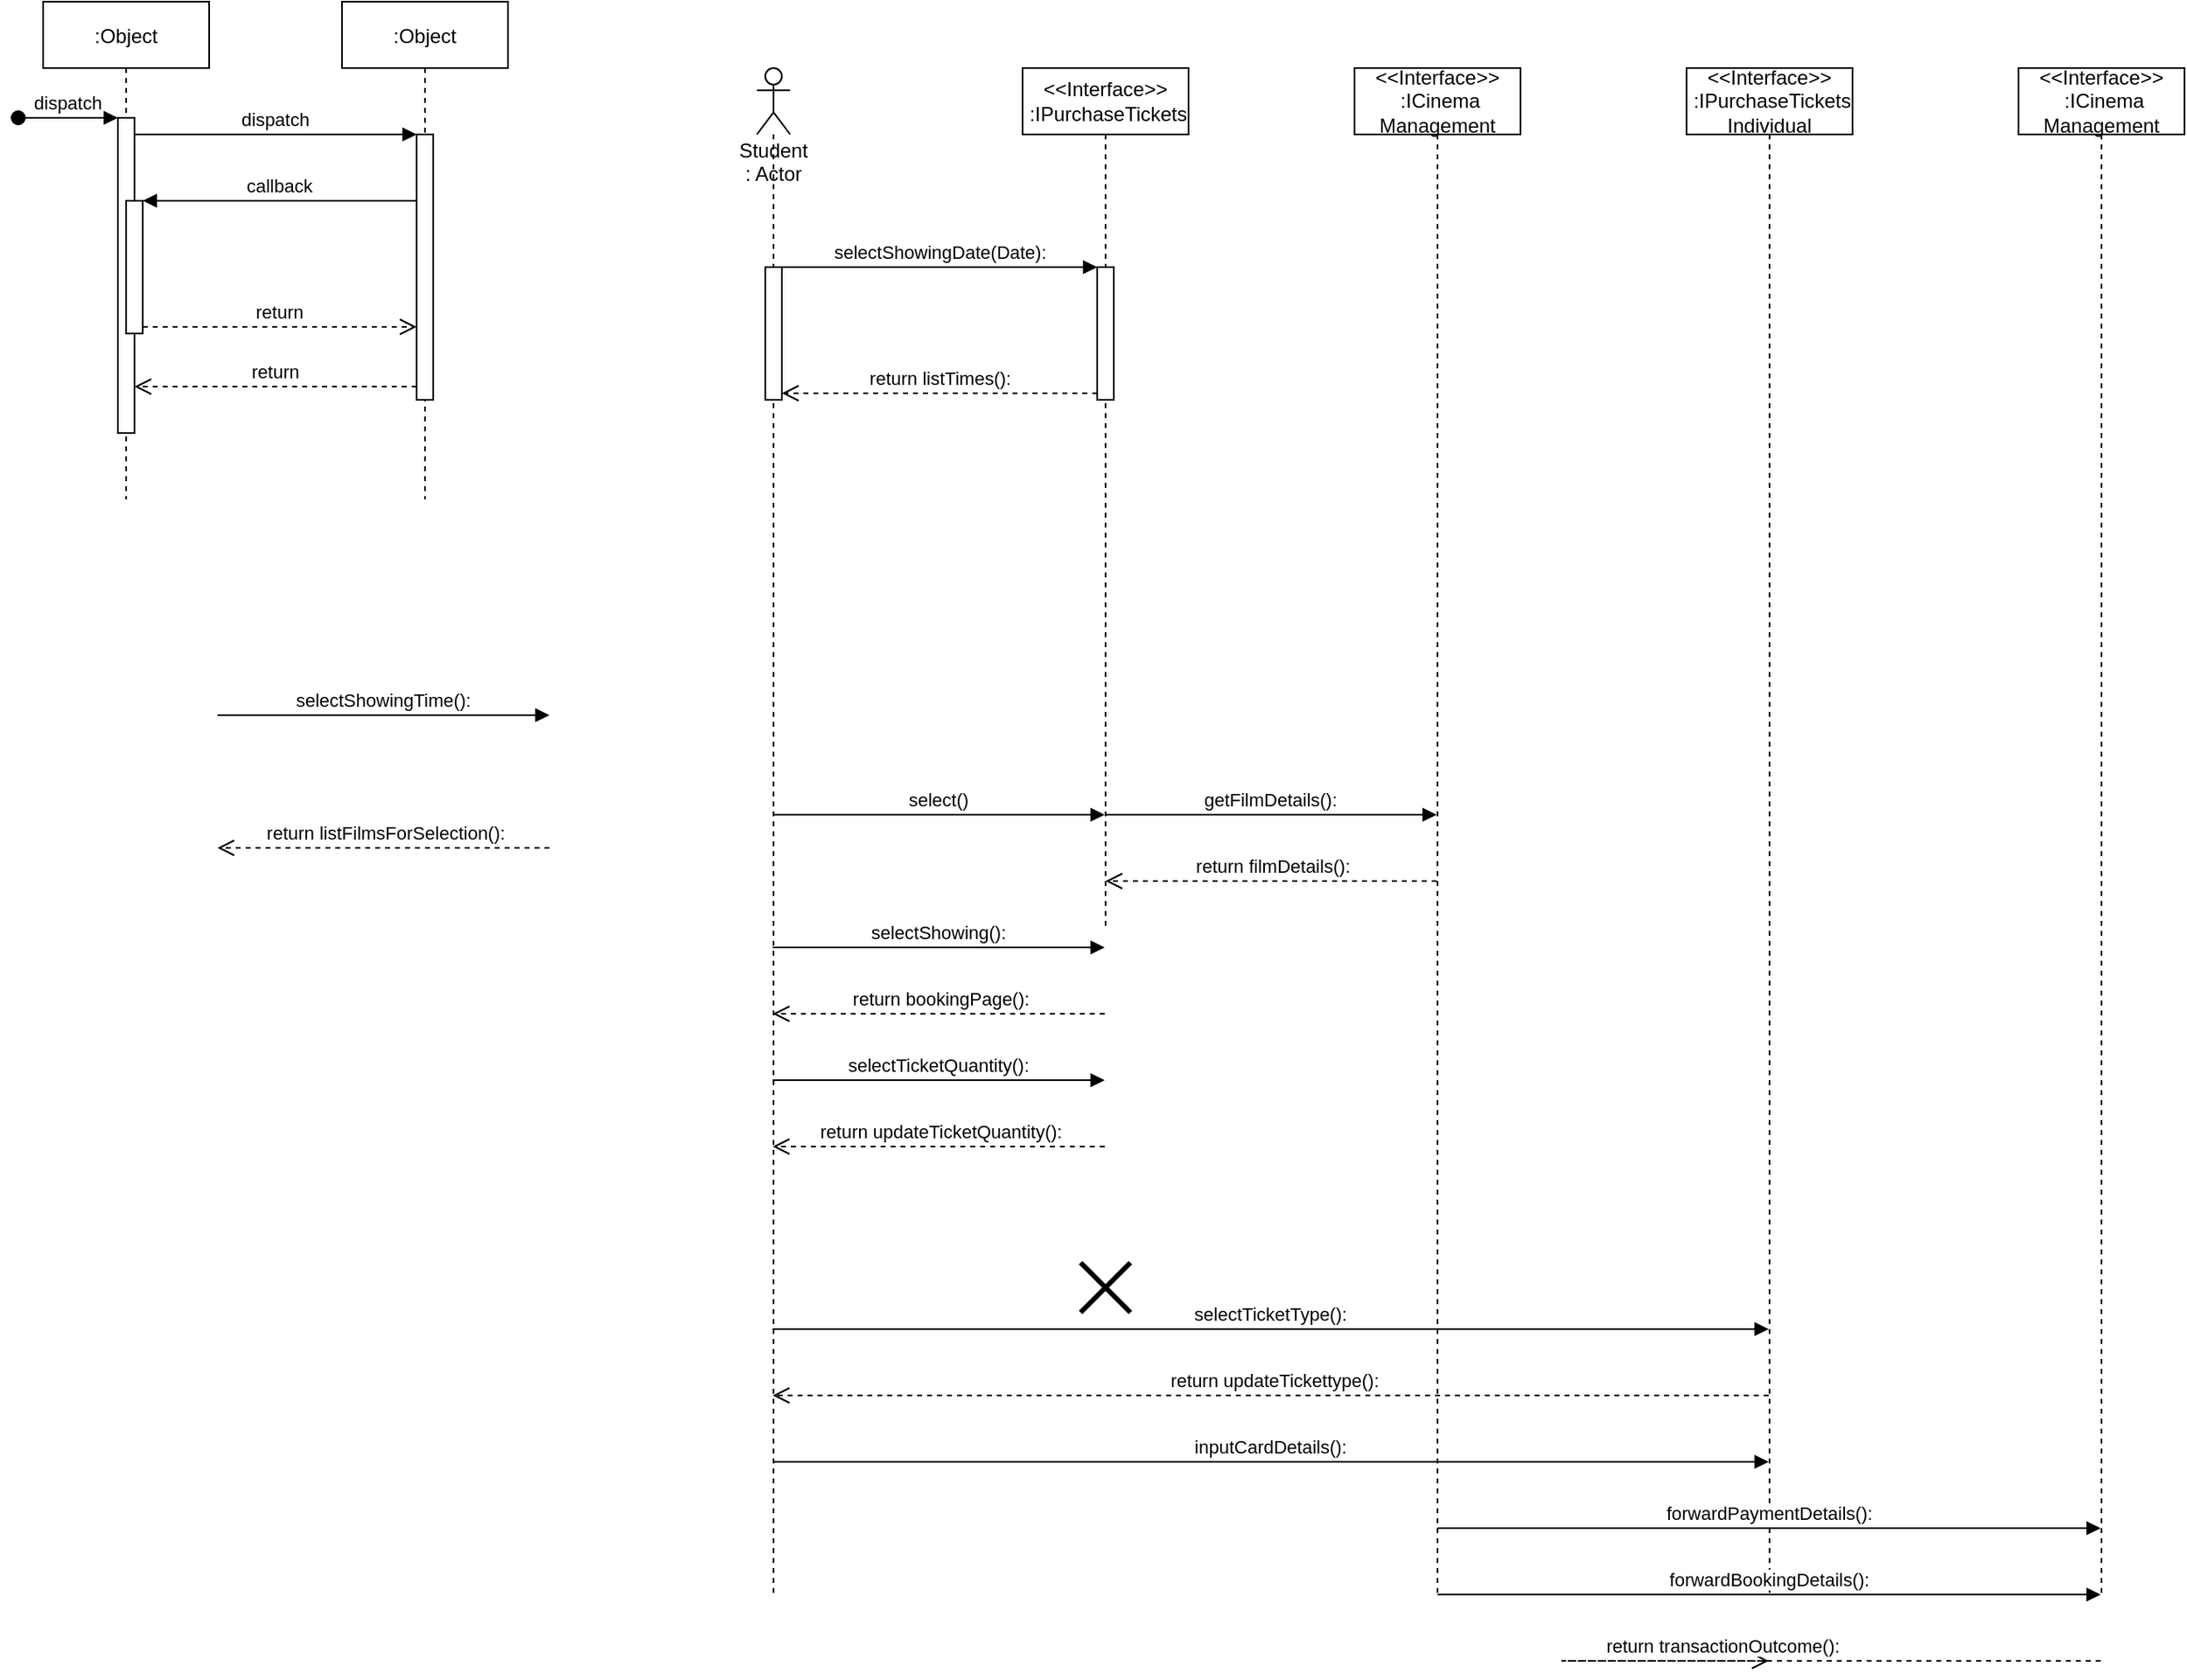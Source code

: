 <mxfile version="14.5.1" type="device"><diagram id="kgpKYQtTHZ0yAKxKKP6v" name="Page-1"><mxGraphModel dx="1422" dy="816" grid="1" gridSize="10" guides="1" tooltips="1" connect="1" arrows="1" fold="1" page="1" pageScale="1" pageWidth="850" pageHeight="1100" math="0" shadow="0"><root><mxCell id="0"/><mxCell id="1" parent="0"/><mxCell id="3nuBFxr9cyL0pnOWT2aG-1" value=":Object" style="shape=umlLifeline;perimeter=lifelinePerimeter;container=1;collapsible=0;recursiveResize=0;rounded=0;shadow=0;strokeWidth=1;" parent="1" vertex="1"><mxGeometry x="120" y="80" width="100" height="300" as="geometry"/></mxCell><mxCell id="3nuBFxr9cyL0pnOWT2aG-2" value="" style="points=[];perimeter=orthogonalPerimeter;rounded=0;shadow=0;strokeWidth=1;" parent="3nuBFxr9cyL0pnOWT2aG-1" vertex="1"><mxGeometry x="45" y="70" width="10" height="190" as="geometry"/></mxCell><mxCell id="3nuBFxr9cyL0pnOWT2aG-3" value="dispatch" style="verticalAlign=bottom;startArrow=oval;endArrow=block;startSize=8;shadow=0;strokeWidth=1;" parent="3nuBFxr9cyL0pnOWT2aG-1" target="3nuBFxr9cyL0pnOWT2aG-2" edge="1"><mxGeometry relative="1" as="geometry"><mxPoint x="-15" y="70" as="sourcePoint"/></mxGeometry></mxCell><mxCell id="3nuBFxr9cyL0pnOWT2aG-4" value="" style="points=[];perimeter=orthogonalPerimeter;rounded=0;shadow=0;strokeWidth=1;" parent="3nuBFxr9cyL0pnOWT2aG-1" vertex="1"><mxGeometry x="50" y="120" width="10" height="80" as="geometry"/></mxCell><mxCell id="3nuBFxr9cyL0pnOWT2aG-5" value=":Object" style="shape=umlLifeline;perimeter=lifelinePerimeter;container=1;collapsible=0;recursiveResize=0;rounded=0;shadow=0;strokeWidth=1;" parent="1" vertex="1"><mxGeometry x="300" y="80" width="100" height="300" as="geometry"/></mxCell><mxCell id="3nuBFxr9cyL0pnOWT2aG-6" value="" style="points=[];perimeter=orthogonalPerimeter;rounded=0;shadow=0;strokeWidth=1;" parent="3nuBFxr9cyL0pnOWT2aG-5" vertex="1"><mxGeometry x="45" y="80" width="10" height="160" as="geometry"/></mxCell><mxCell id="3nuBFxr9cyL0pnOWT2aG-7" value="return" style="verticalAlign=bottom;endArrow=open;dashed=1;endSize=8;exitX=0;exitY=0.95;shadow=0;strokeWidth=1;" parent="1" source="3nuBFxr9cyL0pnOWT2aG-6" target="3nuBFxr9cyL0pnOWT2aG-2" edge="1"><mxGeometry relative="1" as="geometry"><mxPoint x="275" y="236" as="targetPoint"/></mxGeometry></mxCell><mxCell id="3nuBFxr9cyL0pnOWT2aG-8" value="dispatch" style="verticalAlign=bottom;endArrow=block;entryX=0;entryY=0;shadow=0;strokeWidth=1;" parent="1" source="3nuBFxr9cyL0pnOWT2aG-2" target="3nuBFxr9cyL0pnOWT2aG-6" edge="1"><mxGeometry relative="1" as="geometry"><mxPoint x="275" y="160" as="sourcePoint"/></mxGeometry></mxCell><mxCell id="3nuBFxr9cyL0pnOWT2aG-9" value="callback" style="verticalAlign=bottom;endArrow=block;entryX=1;entryY=0;shadow=0;strokeWidth=1;" parent="1" source="3nuBFxr9cyL0pnOWT2aG-6" target="3nuBFxr9cyL0pnOWT2aG-4" edge="1"><mxGeometry relative="1" as="geometry"><mxPoint x="240" y="200" as="sourcePoint"/></mxGeometry></mxCell><mxCell id="3nuBFxr9cyL0pnOWT2aG-10" value="return" style="verticalAlign=bottom;endArrow=open;dashed=1;endSize=8;exitX=1;exitY=0.95;shadow=0;strokeWidth=1;" parent="1" source="3nuBFxr9cyL0pnOWT2aG-4" target="3nuBFxr9cyL0pnOWT2aG-6" edge="1"><mxGeometry relative="1" as="geometry"><mxPoint x="240" y="257" as="targetPoint"/></mxGeometry></mxCell><mxCell id="df7HUIhTzeubK4QGw2gJ-3" value="Student : Actor" style="shape=umlLifeline;participant=umlActor;perimeter=lifelinePerimeter;whiteSpace=wrap;html=1;container=1;collapsible=0;recursiveResize=0;verticalAlign=top;spacingTop=36;outlineConnect=0;" parent="1" vertex="1"><mxGeometry x="550" y="120" width="20" height="920" as="geometry"/></mxCell><mxCell id="df7HUIhTzeubK4QGw2gJ-4" value="&amp;lt;&amp;lt;Interface&amp;gt;&amp;gt;&lt;br&gt;&amp;nbsp;:IPurchaseTickets" style="shape=umlLifeline;perimeter=lifelinePerimeter;whiteSpace=wrap;html=1;container=1;collapsible=0;recursiveResize=0;outlineConnect=0;" parent="1" vertex="1"><mxGeometry x="710" y="120" width="100" height="520" as="geometry"/></mxCell><mxCell id="HV1nYg7N1yIMQTE1Vpit-14" value="" style="html=1;points=[];perimeter=orthogonalPerimeter;rounded=0;shadow=0;glass=0;sketch=0;strokeColor=#000000;fillColor=#ffffff;" vertex="1" parent="df7HUIhTzeubK4QGw2gJ-4"><mxGeometry x="45" y="120" width="10" height="80" as="geometry"/></mxCell><mxCell id="df7HUIhTzeubK4QGw2gJ-5" value="&amp;lt;&amp;lt;Interface&amp;gt;&amp;gt;&lt;br&gt;&amp;nbsp;:IPurchaseTickets&lt;br&gt;Individual" style="shape=umlLifeline;perimeter=lifelinePerimeter;whiteSpace=wrap;html=1;container=1;collapsible=0;recursiveResize=0;outlineConnect=0;noLabel=0;" parent="1" vertex="1"><mxGeometry x="1110" y="120" width="100" height="920" as="geometry"/></mxCell><mxCell id="df7HUIhTzeubK4QGw2gJ-9" value="selectShowingTime():" style="verticalAlign=bottom;endArrow=block;shadow=0;strokeWidth=1;" parent="1" edge="1"><mxGeometry relative="1" as="geometry"><mxPoint x="225" y="510" as="sourcePoint"/><mxPoint x="425" y="510" as="targetPoint"/><Array as="points"><mxPoint x="305.5" y="510"/></Array></mxGeometry></mxCell><mxCell id="df7HUIhTzeubK4QGw2gJ-10" value="return listFilmsForSelection():" style="verticalAlign=bottom;endArrow=open;dashed=1;endSize=8;shadow=0;strokeWidth=1;" parent="1" edge="1"><mxGeometry x="-0.005" relative="1" as="geometry"><mxPoint x="225" y="590" as="targetPoint"/><mxPoint x="425" y="590" as="sourcePoint"/><Array as="points"><mxPoint x="355.5" y="590"/></Array><mxPoint x="1" as="offset"/></mxGeometry></mxCell><mxCell id="df7HUIhTzeubK4QGw2gJ-11" value="getFilmDetails():" style="verticalAlign=bottom;endArrow=block;shadow=0;strokeWidth=1;" parent="1" edge="1"><mxGeometry relative="1" as="geometry"><mxPoint x="759.5" y="570" as="sourcePoint"/><mxPoint x="959.5" y="570" as="targetPoint"/><Array as="points"><mxPoint x="770" y="570"/></Array></mxGeometry></mxCell><mxCell id="df7HUIhTzeubK4QGw2gJ-12" value="return filmDetails():" style="verticalAlign=bottom;endArrow=open;dashed=1;endSize=8;shadow=0;strokeWidth=1;" parent="1" edge="1"><mxGeometry x="-0.005" relative="1" as="geometry"><mxPoint x="760" y="610" as="targetPoint"/><mxPoint x="959.5" y="610" as="sourcePoint"/><Array as="points"><mxPoint x="830" y="610"/></Array><mxPoint x="1" as="offset"/></mxGeometry></mxCell><mxCell id="df7HUIhTzeubK4QGw2gJ-13" value="&amp;lt;&amp;lt;Interface&amp;gt;&amp;gt;&lt;br&gt;&amp;nbsp;:ICinema&lt;br&gt;Management" style="shape=umlLifeline;perimeter=lifelinePerimeter;whiteSpace=wrap;html=1;container=1;collapsible=0;recursiveResize=0;outlineConnect=0;" parent="1" vertex="1"><mxGeometry x="910" y="120" width="100" height="920" as="geometry"/></mxCell><mxCell id="df7HUIhTzeubK4QGw2gJ-16" value="selectShowing():" style="verticalAlign=bottom;endArrow=block;shadow=0;strokeWidth=1;" parent="1" edge="1"><mxGeometry relative="1" as="geometry"><mxPoint x="559.5" y="650" as="sourcePoint"/><mxPoint x="759.5" y="650" as="targetPoint"/><Array as="points"><mxPoint x="670" y="650"/></Array></mxGeometry></mxCell><mxCell id="df7HUIhTzeubK4QGw2gJ-17" value="return bookingPage():" style="verticalAlign=bottom;endArrow=open;dashed=1;endSize=8;shadow=0;strokeWidth=1;" parent="1" edge="1"><mxGeometry x="-0.005" relative="1" as="geometry"><mxPoint x="559.5" y="690" as="targetPoint"/><mxPoint x="759.5" y="690" as="sourcePoint"/><Array as="points"><mxPoint x="710" y="690"/></Array><mxPoint x="1" as="offset"/></mxGeometry></mxCell><mxCell id="df7HUIhTzeubK4QGw2gJ-18" value="selectTicketQuantity():" style="verticalAlign=bottom;endArrow=block;shadow=0;strokeWidth=1;" parent="1" edge="1"><mxGeometry relative="1" as="geometry"><mxPoint x="559.5" y="730" as="sourcePoint"/><mxPoint x="759.5" y="730" as="targetPoint"/><Array as="points"><mxPoint x="680" y="730"/></Array></mxGeometry></mxCell><mxCell id="df7HUIhTzeubK4QGw2gJ-20" value="selectTicketType():" style="verticalAlign=bottom;endArrow=block;shadow=0;strokeWidth=1;" parent="1" edge="1"><mxGeometry relative="1" as="geometry"><mxPoint x="559.5" y="880" as="sourcePoint"/><mxPoint x="1159.5" y="880" as="targetPoint"/><Array as="points"><mxPoint x="690" y="880"/></Array></mxGeometry></mxCell><mxCell id="df7HUIhTzeubK4QGw2gJ-21" value="return updateTicketQuantity():" style="verticalAlign=bottom;endArrow=open;dashed=1;endSize=8;shadow=0;strokeWidth=1;" parent="1" edge="1"><mxGeometry x="-0.005" relative="1" as="geometry"><mxPoint x="559.5" y="770" as="targetPoint"/><mxPoint x="759.5" y="770" as="sourcePoint"/><Array as="points"><mxPoint x="730" y="770"/></Array><mxPoint x="1" as="offset"/></mxGeometry></mxCell><mxCell id="df7HUIhTzeubK4QGw2gJ-22" value="return updateTickettype():" style="verticalAlign=bottom;endArrow=open;dashed=1;endSize=8;shadow=0;strokeWidth=1;" parent="1" edge="1"><mxGeometry x="-0.005" relative="1" as="geometry"><mxPoint x="559.5" y="920" as="targetPoint"/><mxPoint x="1159.5" y="920" as="sourcePoint"/><Array as="points"><mxPoint x="740" y="920"/></Array><mxPoint x="1" as="offset"/></mxGeometry></mxCell><mxCell id="df7HUIhTzeubK4QGw2gJ-23" value="" style="shape=umlDestroy;whiteSpace=wrap;html=1;strokeWidth=3;" parent="1" vertex="1"><mxGeometry x="745" y="840" width="30" height="30" as="geometry"/></mxCell><mxCell id="df7HUIhTzeubK4QGw2gJ-26" value="return transactionOutcome():" style="verticalAlign=bottom;endArrow=open;dashed=1;endSize=8;shadow=0;strokeWidth=1;" parent="1" edge="1"><mxGeometry x="-0.005" relative="1" as="geometry"><mxPoint x="1159.5" y="1080" as="targetPoint"/><mxPoint x="1359.5" y="1080" as="sourcePoint"/><Array as="points"><mxPoint x="1030" y="1080"/></Array><mxPoint x="1" as="offset"/></mxGeometry></mxCell><mxCell id="df7HUIhTzeubK4QGw2gJ-28" value="inputCardDetails():" style="verticalAlign=bottom;endArrow=block;shadow=0;strokeWidth=1;" parent="1" edge="1"><mxGeometry relative="1" as="geometry"><mxPoint x="559.5" y="960" as="sourcePoint"/><mxPoint x="1159.5" y="960" as="targetPoint"/><Array as="points"><mxPoint x="700" y="960"/></Array></mxGeometry></mxCell><mxCell id="df7HUIhTzeubK4QGw2gJ-29" value="forwardPaymentDetails():" style="verticalAlign=bottom;endArrow=block;shadow=0;strokeWidth=1;" parent="1" edge="1"><mxGeometry relative="1" as="geometry"><mxPoint x="960" y="1000" as="sourcePoint"/><mxPoint x="1359.5" y="1000" as="targetPoint"/><Array as="points"><mxPoint x="970" y="1000"/></Array></mxGeometry></mxCell><mxCell id="df7HUIhTzeubK4QGw2gJ-30" value="&amp;lt;&amp;lt;Interface&amp;gt;&amp;gt;&lt;br&gt;&amp;nbsp;:ICinema&lt;br&gt;Management" style="shape=umlLifeline;perimeter=lifelinePerimeter;whiteSpace=wrap;html=1;container=1;collapsible=0;recursiveResize=0;outlineConnect=0;" parent="1" vertex="1"><mxGeometry x="1310" y="120" width="100" height="920" as="geometry"/></mxCell><mxCell id="df7HUIhTzeubK4QGw2gJ-31" value="forwardBookingDetails():" style="verticalAlign=bottom;endArrow=block;shadow=0;strokeWidth=1;" parent="1" edge="1"><mxGeometry relative="1" as="geometry"><mxPoint x="960" y="1040" as="sourcePoint"/><mxPoint x="1359.5" y="1040" as="targetPoint"/><Array as="points"><mxPoint x="990" y="1040"/></Array></mxGeometry></mxCell><mxCell id="df7HUIhTzeubK4QGw2gJ-32" value="select()" style="verticalAlign=bottom;endArrow=block;shadow=0;strokeWidth=1;" parent="1" edge="1"><mxGeometry relative="1" as="geometry"><mxPoint x="559.5" y="570" as="sourcePoint"/><mxPoint x="759.5" y="570" as="targetPoint"/><Array as="points"><mxPoint x="680" y="570"/></Array></mxGeometry></mxCell><mxCell id="HV1nYg7N1yIMQTE1Vpit-13" value="" style="html=1;points=[];perimeter=orthogonalPerimeter;rounded=0;shadow=0;glass=0;sketch=0;strokeColor=#000000;fillColor=#ffffff;" vertex="1" parent="1"><mxGeometry x="555" y="240" width="10" height="80" as="geometry"/></mxCell><mxCell id="HV1nYg7N1yIMQTE1Vpit-15" value="selectShowingDate(Date):" style="html=1;verticalAlign=bottom;endArrow=block;entryX=0;entryY=0;" edge="1" target="HV1nYg7N1yIMQTE1Vpit-14" parent="1"><mxGeometry relative="1" as="geometry"><mxPoint x="565" y="240" as="sourcePoint"/></mxGeometry></mxCell><mxCell id="HV1nYg7N1yIMQTE1Vpit-16" value="&lt;meta charset=&quot;utf-8&quot;&gt;&lt;span style=&quot;color: rgb(0, 0, 0); font-family: helvetica; font-size: 11px; font-style: normal; font-weight: 400; letter-spacing: normal; text-align: center; text-indent: 0px; text-transform: none; word-spacing: 0px; background-color: rgb(255, 255, 255); display: inline; float: none;&quot;&gt;return listTimes():&lt;/span&gt;" style="html=1;verticalAlign=bottom;endArrow=open;dashed=1;endSize=8;exitX=0;exitY=0.95;" edge="1" source="HV1nYg7N1yIMQTE1Vpit-14" parent="1"><mxGeometry relative="1" as="geometry"><mxPoint x="565" y="316" as="targetPoint"/></mxGeometry></mxCell></root></mxGraphModel></diagram></mxfile>